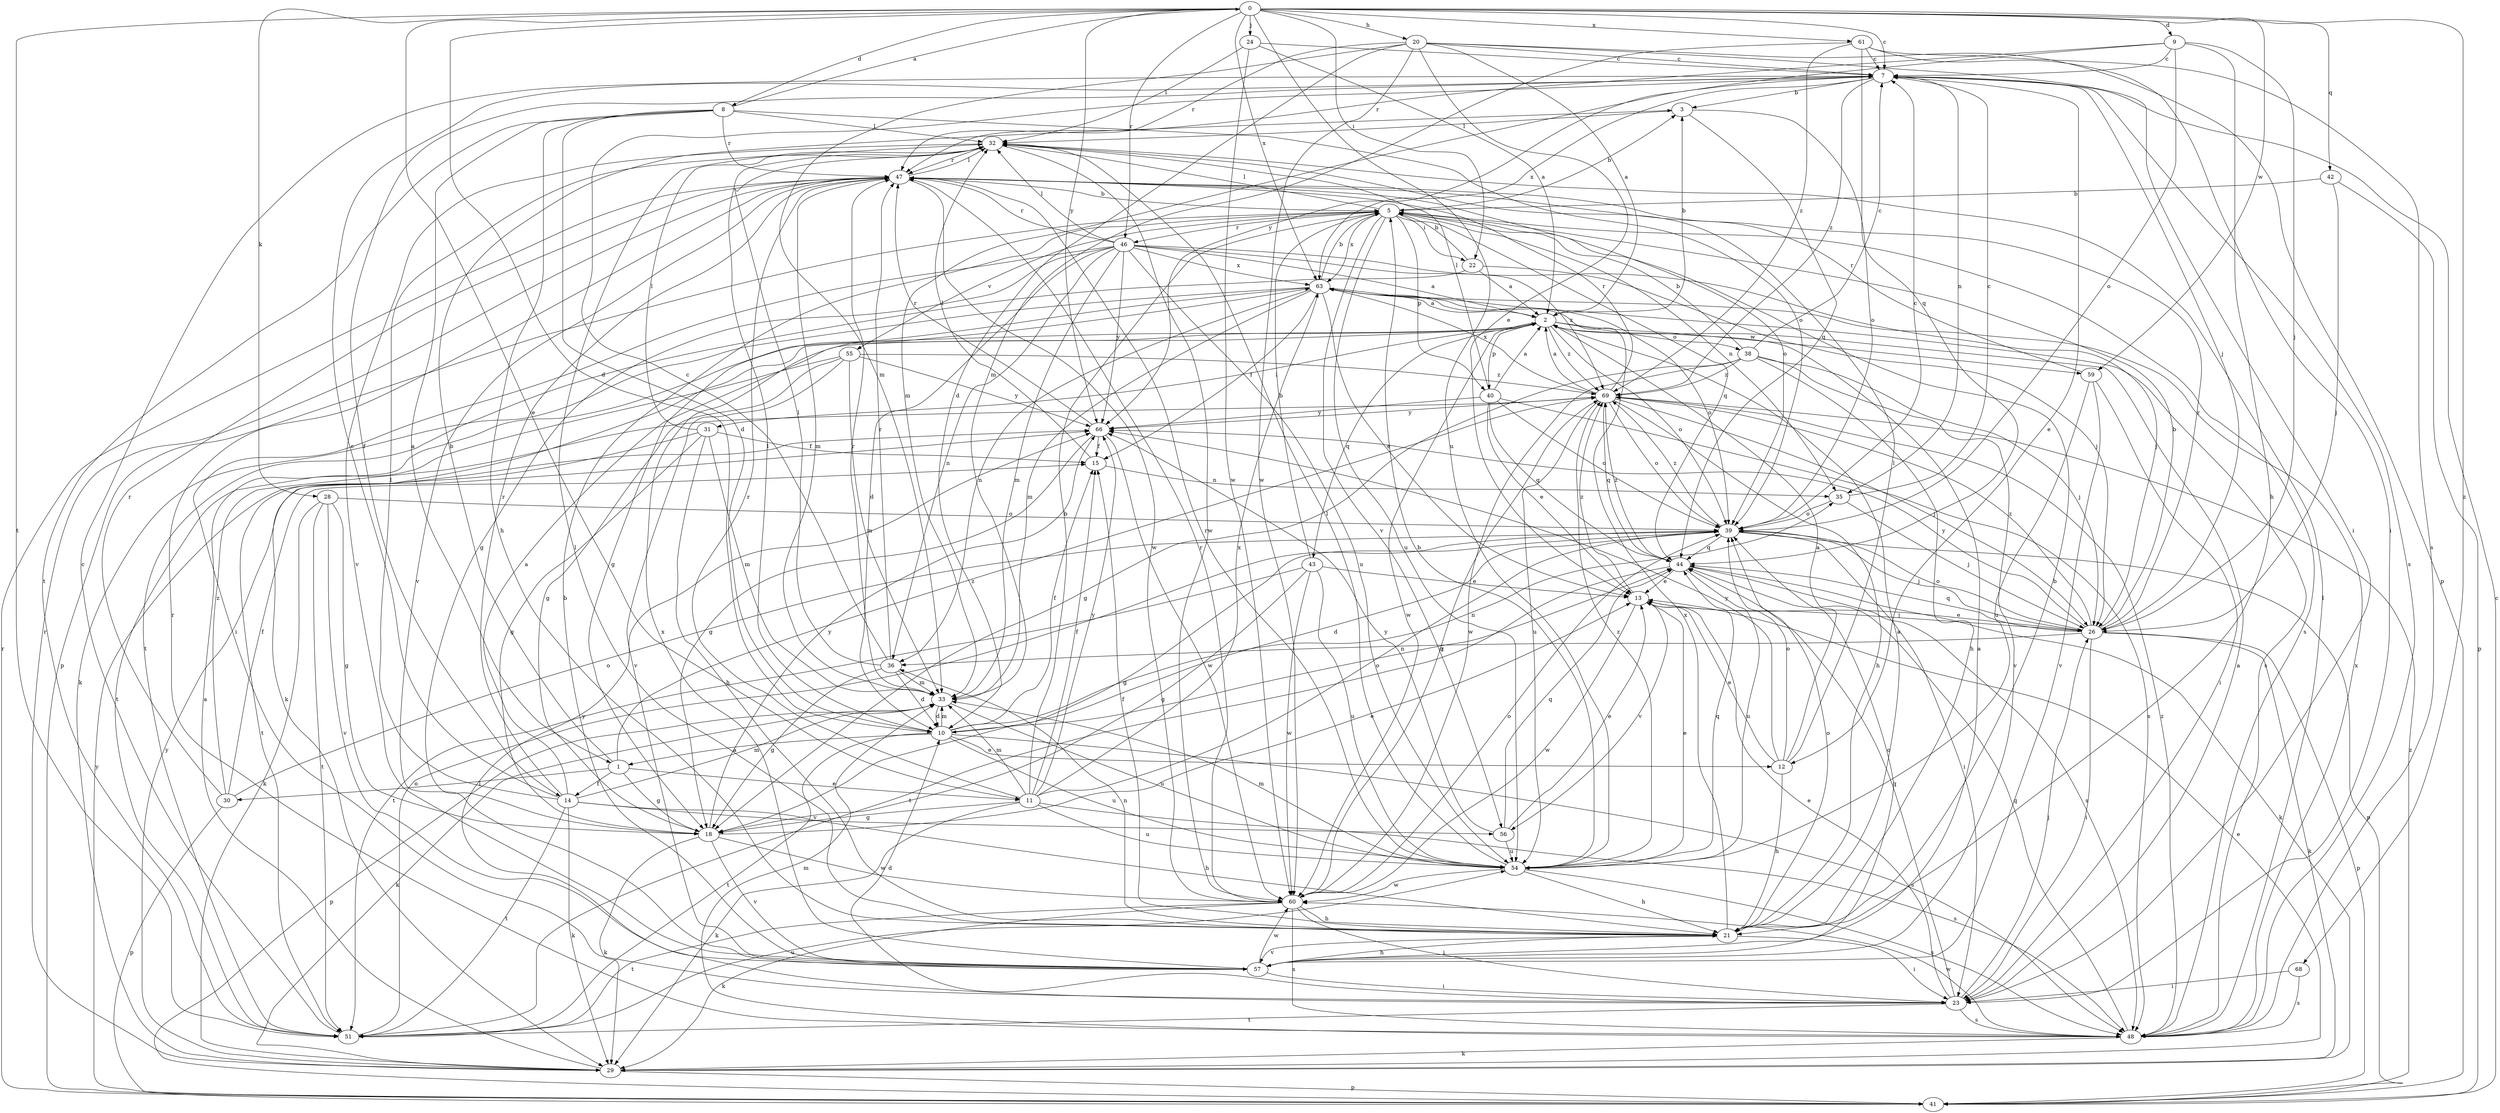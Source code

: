 strict digraph  {
0;
1;
2;
3;
5;
7;
8;
9;
10;
11;
12;
13;
14;
15;
18;
20;
21;
22;
23;
24;
26;
28;
29;
30;
31;
32;
33;
35;
36;
38;
39;
40;
41;
42;
43;
44;
46;
47;
48;
51;
54;
55;
56;
57;
59;
60;
61;
63;
66;
68;
69;
0 -> 7  [label=c];
0 -> 8  [label=d];
0 -> 9  [label=d];
0 -> 10  [label=d];
0 -> 11  [label=e];
0 -> 20  [label=h];
0 -> 22  [label=i];
0 -> 24  [label=j];
0 -> 28  [label=k];
0 -> 42  [label=q];
0 -> 46  [label=r];
0 -> 51  [label=t];
0 -> 54  [label=u];
0 -> 59  [label=w];
0 -> 61  [label=x];
0 -> 63  [label=x];
0 -> 66  [label=y];
0 -> 68  [label=z];
1 -> 3  [label=b];
1 -> 11  [label=e];
1 -> 14  [label=f];
1 -> 18  [label=g];
1 -> 30  [label=l];
1 -> 69  [label=z];
2 -> 3  [label=b];
2 -> 29  [label=k];
2 -> 31  [label=l];
2 -> 38  [label=o];
2 -> 39  [label=o];
2 -> 40  [label=p];
2 -> 43  [label=q];
2 -> 59  [label=w];
2 -> 60  [label=w];
2 -> 69  [label=z];
3 -> 32  [label=l];
3 -> 39  [label=o];
3 -> 44  [label=q];
5 -> 3  [label=b];
5 -> 22  [label=i];
5 -> 32  [label=l];
5 -> 35  [label=n];
5 -> 40  [label=p];
5 -> 41  [label=p];
5 -> 44  [label=q];
5 -> 46  [label=r];
5 -> 48  [label=s];
5 -> 54  [label=u];
5 -> 55  [label=v];
5 -> 56  [label=v];
5 -> 63  [label=x];
7 -> 3  [label=b];
7 -> 12  [label=e];
7 -> 14  [label=f];
7 -> 26  [label=j];
7 -> 33  [label=m];
7 -> 35  [label=n];
7 -> 48  [label=s];
7 -> 63  [label=x];
7 -> 69  [label=z];
8 -> 0  [label=a];
8 -> 1  [label=a];
8 -> 10  [label=d];
8 -> 21  [label=h];
8 -> 32  [label=l];
8 -> 39  [label=o];
8 -> 47  [label=r];
8 -> 51  [label=t];
9 -> 7  [label=c];
9 -> 21  [label=h];
9 -> 26  [label=j];
9 -> 39  [label=o];
9 -> 47  [label=r];
9 -> 66  [label=y];
10 -> 1  [label=a];
10 -> 12  [label=e];
10 -> 15  [label=f];
10 -> 32  [label=l];
10 -> 33  [label=m];
10 -> 35  [label=n];
10 -> 44  [label=q];
10 -> 48  [label=s];
10 -> 51  [label=t];
10 -> 54  [label=u];
11 -> 5  [label=b];
11 -> 15  [label=f];
11 -> 18  [label=g];
11 -> 29  [label=k];
11 -> 33  [label=m];
11 -> 39  [label=o];
11 -> 47  [label=r];
11 -> 48  [label=s];
11 -> 54  [label=u];
11 -> 63  [label=x];
11 -> 66  [label=y];
12 -> 2  [label=a];
12 -> 13  [label=e];
12 -> 21  [label=h];
12 -> 32  [label=l];
12 -> 39  [label=o];
12 -> 66  [label=y];
13 -> 26  [label=j];
13 -> 56  [label=v];
13 -> 60  [label=w];
13 -> 69  [label=z];
14 -> 2  [label=a];
14 -> 7  [label=c];
14 -> 21  [label=h];
14 -> 29  [label=k];
14 -> 32  [label=l];
14 -> 33  [label=m];
14 -> 47  [label=r];
14 -> 51  [label=t];
14 -> 56  [label=v];
15 -> 32  [label=l];
15 -> 35  [label=n];
18 -> 13  [label=e];
18 -> 29  [label=k];
18 -> 57  [label=v];
18 -> 60  [label=w];
18 -> 66  [label=y];
20 -> 2  [label=a];
20 -> 7  [label=c];
20 -> 10  [label=d];
20 -> 13  [label=e];
20 -> 23  [label=i];
20 -> 33  [label=m];
20 -> 41  [label=p];
20 -> 47  [label=r];
20 -> 60  [label=w];
21 -> 2  [label=a];
21 -> 5  [label=b];
21 -> 15  [label=f];
21 -> 23  [label=i];
21 -> 32  [label=l];
21 -> 36  [label=n];
21 -> 39  [label=o];
21 -> 57  [label=v];
21 -> 63  [label=x];
22 -> 2  [label=a];
22 -> 5  [label=b];
22 -> 26  [label=j];
22 -> 51  [label=t];
23 -> 2  [label=a];
23 -> 10  [label=d];
23 -> 13  [label=e];
23 -> 26  [label=j];
23 -> 44  [label=q];
23 -> 48  [label=s];
23 -> 51  [label=t];
23 -> 66  [label=y];
24 -> 2  [label=a];
24 -> 7  [label=c];
24 -> 32  [label=l];
24 -> 60  [label=w];
26 -> 5  [label=b];
26 -> 13  [label=e];
26 -> 23  [label=i];
26 -> 29  [label=k];
26 -> 36  [label=n];
26 -> 39  [label=o];
26 -> 41  [label=p];
26 -> 44  [label=q];
26 -> 47  [label=r];
26 -> 66  [label=y];
26 -> 69  [label=z];
28 -> 18  [label=g];
28 -> 29  [label=k];
28 -> 39  [label=o];
28 -> 51  [label=t];
28 -> 57  [label=v];
29 -> 2  [label=a];
29 -> 13  [label=e];
29 -> 41  [label=p];
29 -> 47  [label=r];
29 -> 66  [label=y];
30 -> 15  [label=f];
30 -> 39  [label=o];
30 -> 41  [label=p];
30 -> 47  [label=r];
30 -> 69  [label=z];
31 -> 15  [label=f];
31 -> 18  [label=g];
31 -> 21  [label=h];
31 -> 32  [label=l];
31 -> 33  [label=m];
31 -> 51  [label=t];
32 -> 47  [label=r];
32 -> 57  [label=v];
32 -> 60  [label=w];
33 -> 10  [label=d];
33 -> 29  [label=k];
33 -> 41  [label=p];
33 -> 47  [label=r];
33 -> 54  [label=u];
35 -> 7  [label=c];
35 -> 26  [label=j];
35 -> 39  [label=o];
36 -> 7  [label=c];
36 -> 10  [label=d];
36 -> 18  [label=g];
36 -> 32  [label=l];
36 -> 33  [label=m];
36 -> 47  [label=r];
38 -> 5  [label=b];
38 -> 7  [label=c];
38 -> 18  [label=g];
38 -> 21  [label=h];
38 -> 26  [label=j];
38 -> 57  [label=v];
38 -> 60  [label=w];
38 -> 69  [label=z];
39 -> 7  [label=c];
39 -> 10  [label=d];
39 -> 18  [label=g];
39 -> 23  [label=i];
39 -> 26  [label=j];
39 -> 41  [label=p];
39 -> 44  [label=q];
39 -> 69  [label=z];
40 -> 2  [label=a];
40 -> 13  [label=e];
40 -> 32  [label=l];
40 -> 39  [label=o];
40 -> 44  [label=q];
40 -> 48  [label=s];
40 -> 66  [label=y];
41 -> 7  [label=c];
41 -> 47  [label=r];
41 -> 66  [label=y];
41 -> 69  [label=z];
42 -> 5  [label=b];
42 -> 26  [label=j];
42 -> 41  [label=p];
43 -> 5  [label=b];
43 -> 13  [label=e];
43 -> 18  [label=g];
43 -> 51  [label=t];
43 -> 54  [label=u];
43 -> 60  [label=w];
44 -> 13  [label=e];
44 -> 29  [label=k];
44 -> 48  [label=s];
44 -> 51  [label=t];
44 -> 54  [label=u];
44 -> 69  [label=z];
46 -> 2  [label=a];
46 -> 10  [label=d];
46 -> 18  [label=g];
46 -> 23  [label=i];
46 -> 26  [label=j];
46 -> 32  [label=l];
46 -> 33  [label=m];
46 -> 36  [label=n];
46 -> 47  [label=r];
46 -> 54  [label=u];
46 -> 63  [label=x];
46 -> 66  [label=y];
46 -> 69  [label=z];
47 -> 5  [label=b];
47 -> 32  [label=l];
47 -> 33  [label=m];
47 -> 39  [label=o];
47 -> 57  [label=v];
47 -> 60  [label=w];
48 -> 29  [label=k];
48 -> 32  [label=l];
48 -> 33  [label=m];
48 -> 44  [label=q];
48 -> 47  [label=r];
48 -> 60  [label=w];
48 -> 63  [label=x];
48 -> 69  [label=z];
51 -> 7  [label=c];
51 -> 39  [label=o];
51 -> 54  [label=u];
54 -> 5  [label=b];
54 -> 13  [label=e];
54 -> 21  [label=h];
54 -> 32  [label=l];
54 -> 33  [label=m];
54 -> 44  [label=q];
54 -> 47  [label=r];
54 -> 48  [label=s];
54 -> 60  [label=w];
54 -> 69  [label=z];
55 -> 18  [label=g];
55 -> 33  [label=m];
55 -> 51  [label=t];
55 -> 57  [label=v];
55 -> 66  [label=y];
55 -> 69  [label=z];
56 -> 13  [label=e];
56 -> 44  [label=q];
56 -> 54  [label=u];
56 -> 66  [label=y];
57 -> 2  [label=a];
57 -> 5  [label=b];
57 -> 21  [label=h];
57 -> 23  [label=i];
57 -> 39  [label=o];
57 -> 60  [label=w];
57 -> 63  [label=x];
59 -> 23  [label=i];
59 -> 47  [label=r];
59 -> 54  [label=u];
59 -> 57  [label=v];
60 -> 21  [label=h];
60 -> 23  [label=i];
60 -> 29  [label=k];
60 -> 39  [label=o];
60 -> 47  [label=r];
60 -> 48  [label=s];
60 -> 51  [label=t];
60 -> 69  [label=z];
61 -> 7  [label=c];
61 -> 23  [label=i];
61 -> 33  [label=m];
61 -> 44  [label=q];
61 -> 48  [label=s];
61 -> 69  [label=z];
63 -> 2  [label=a];
63 -> 5  [label=b];
63 -> 13  [label=e];
63 -> 15  [label=f];
63 -> 18  [label=g];
63 -> 29  [label=k];
63 -> 33  [label=m];
63 -> 36  [label=n];
63 -> 39  [label=o];
63 -> 48  [label=s];
66 -> 15  [label=f];
66 -> 18  [label=g];
66 -> 47  [label=r];
66 -> 60  [label=w];
68 -> 23  [label=i];
68 -> 48  [label=s];
69 -> 2  [label=a];
69 -> 21  [label=h];
69 -> 26  [label=j];
69 -> 39  [label=o];
69 -> 44  [label=q];
69 -> 47  [label=r];
69 -> 54  [label=u];
69 -> 63  [label=x];
69 -> 66  [label=y];
}
